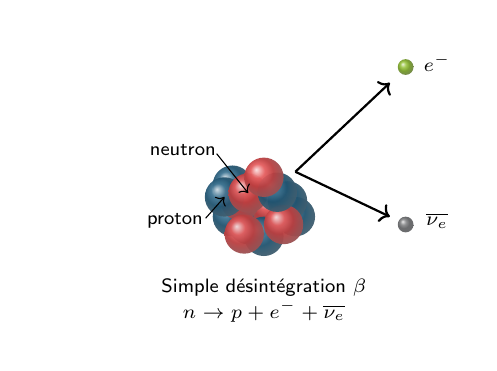 \begin{tikzpicture}
  \sf
  \definecolor{red}{RGB}{221,42,43}
  \definecolor{green}{RGB}{132,184,24}
  \definecolor{blue}{RGB}{0,72,112}
  \definecolor{orange}{RGB}{192,128,64}
  \definecolor{gray}{RGB}{107,108,110}
  \colorlet{black}{gray}

  \newcommand{\proton}[1]{%
    \shade[ball color=blue, opacity=0.95] (#1) circle (.25);%%\draw (#1) node{$+$};
  }

  %\neutron{xposition,yposition}
  \newcommand{\neutron}[1]{%
    \shade[ball color=red, opacity=0.95] (#1) circle (.25);
  }

  %\electron{xwidth,ywidth,rotation angle}
  \newcommand{\electron}[3]{%
    %%    \draw[rotate = #3](0,0) ellipse (#1 and #2)[color=blue];
    \shade[ball color=green] (#1,#2)[rotate=#3] circle (.1);
  }

  \newcommand{\neutrino}[3]{%
    %%    \draw[rotate = #3](0,0) ellipse (#1 and #2)[color=blue];
    \shade[ball color=gray] (#1,#2)[rotate=#3] circle (.1);
  }

  \newcommand{\nucleus}{%
    \neutron{0.1,0.3}
    \proton{-0.2,0.5}
    \proton{0,0}
    \neutron{0.3,0.2}
    \proton{-0.2,0.1}
    \neutron{-0.1,0.3}
    \proton{0.2,-0.15}
    \neutron{-0.05,-0.12}
    \proton{0.6,0.1}
    \proton{0.5,0.3}
    \proton{-0.3,0.35}
    \neutron{0.0,0.4}
    \neutron{0.45,0.0}
    \proton{0.37,0.41}
    \neutron{0.2,0.6}
  }

  \clip (-2.8,-1.5) rectangle (2.8,2.5);
  \nucleus
  \electron{2}{2}{0}
  \neutrino{2}{0}{0}
  %% \draw[<->] (-0.4,-0.5) -- (0.8,-0.5);
  \draw[->] (-0.4,0.9) -- (0.0,0.4);
  \draw[->] (-0.54,0.08) -- (-0.3,0.35);
  \draw[thick,->] (0.6,0.67) -- (1.8,1.8);
  \draw[thick,->] (0.6,0.67) -- (1.8,0.1);
  %% \draw (0.2,-0.8) node {\fontsize{7.0}{18.0}\selectfont{}10$^\text{-14}$ m\`etres};
  %% \draw (0.2,-1.2) node {\fontsize{7.0}{18.0}\selectfont{}= \unit[0.0]{m}};
  \draw (0.2,-0.8) node {\fontsize{7.0}{18.0}\selectfont{}Simple d\'esint\'egration $\beta$};
  \draw (0.2,-1.1) node {\fontsize{7.0}{18.0}\selectfont{}$n\rightarrow p+e^-+ \overline{\nu_e}$};

  %% \draw (2,2.4) node {\fontsize{7.0}{18.0}\selectfont{}\'electron};
  %% \draw (2,0.4) node {\fontsize{7.0}{18.0}\selectfont{}neutrino};
  \draw (-0.83,0.95) node {\fontsize{7.0}{18.0}\selectfont{}neutron};
  \draw (-0.93,0.05) node {\fontsize{7.0}{18.0}\selectfont{}proton};

  \draw (2.4,2.05) node {\fontsize{7.0}{18.0}\selectfont{}$e^-$};
  \draw (2.4,0.05) node {\fontsize{7.0}{18.0}\selectfont{}$\overline{\nu_e}$};

\end{tikzpicture}
%% Configure (x)emacs for this file ...
%% Local Variables:
%% mode: latex
%% End:
